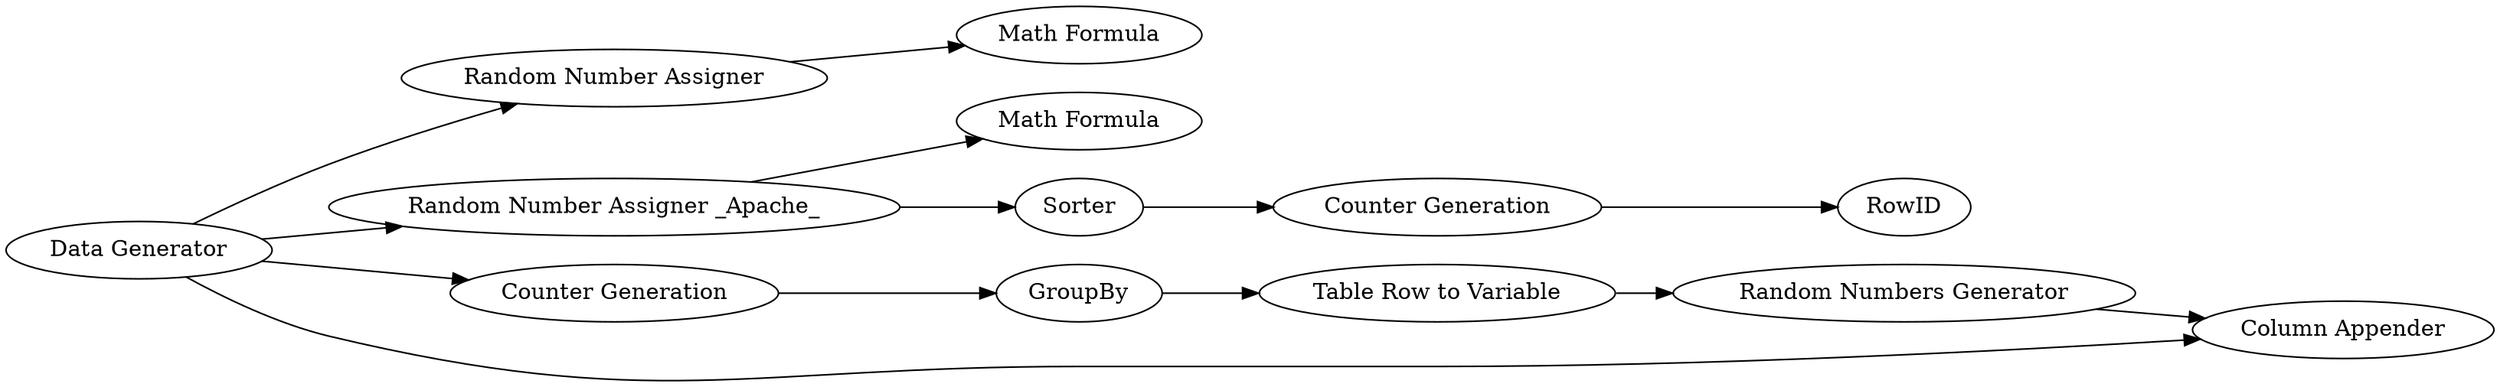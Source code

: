 digraph {
	1 [label="Random Number Assigner"]
	2 [label="Random Number Assigner _Apache_"]
	3 [label="Data Generator"]
	5 [label="Math Formula"]
	6 [label="Math Formula"]
	7 [label=Sorter]
	8 [label="Counter Generation"]
	9 [label=RowID]
	10 [label="Random Numbers Generator"]
	11 [label=GroupBy]
	12 [label="Counter Generation"]
	13 [label="Table Row to Variable"]
	15 [label="Column Appender"]
	1 -> 6
	2 -> 7
	2 -> 5
	3 -> 2
	3 -> 1
	3 -> 12
	3 -> 15
	7 -> 8
	8 -> 9
	10 -> 15
	11 -> 13
	12 -> 11
	13 -> 10
	rankdir=LR
}
